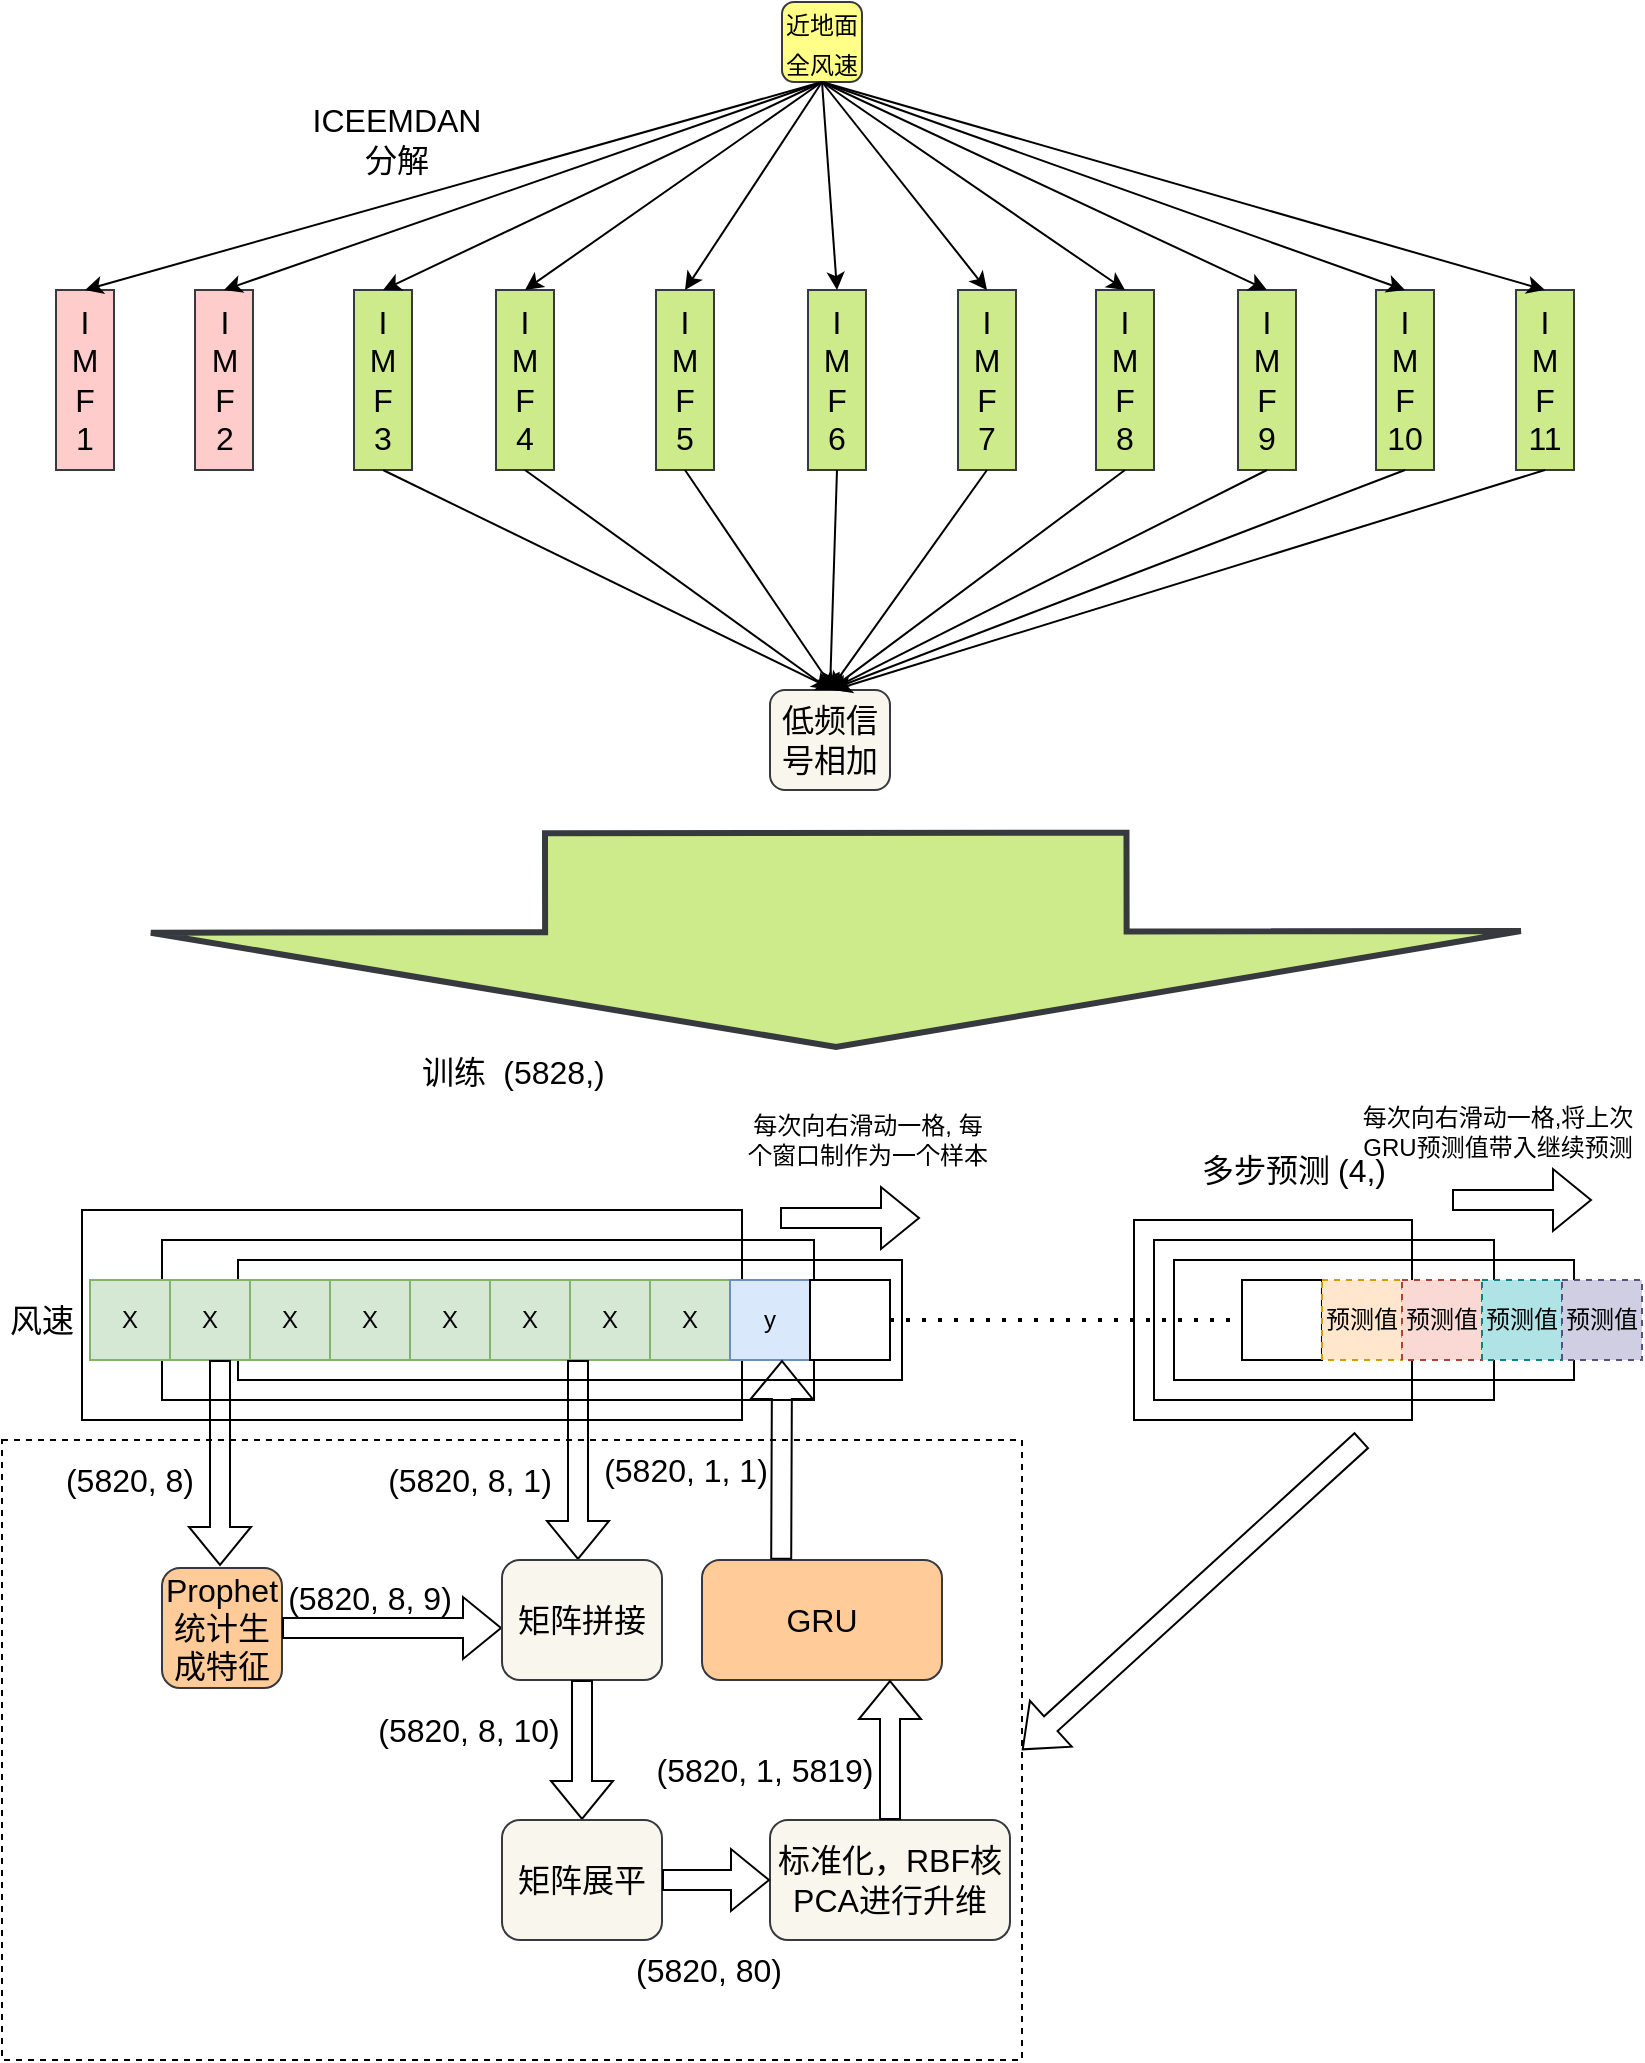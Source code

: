 <mxfile version="17.4.3" type="device"><diagram id="iUDGoIqAkNmz_K0qKLat" name="Page-1"><mxGraphModel dx="1038" dy="571" grid="1" gridSize="10" guides="1" tooltips="1" connect="1" arrows="1" fold="1" page="1" pageScale="1" pageWidth="827" pageHeight="1169" math="0" shadow="0"><root><mxCell id="0"/><mxCell id="1" parent="0"/><mxCell id="7vlJNOBO0MvSE6OIl3hv-212" value="" style="rounded=0;whiteSpace=wrap;html=1;fontSize=16;strokeColor=#000000;fillColor=none;dashed=1;" parent="1" vertex="1"><mxGeometry x="4" y="735" width="510" height="310" as="geometry"/></mxCell><mxCell id="7vlJNOBO0MvSE6OIl3hv-179" value="" style="rounded=0;whiteSpace=wrap;html=1;strokeColor=#000000;fillColor=none;" parent="1" vertex="1"><mxGeometry x="590" y="645" width="200" height="60" as="geometry"/></mxCell><mxCell id="7vlJNOBO0MvSE6OIl3hv-178" value="" style="rounded=0;whiteSpace=wrap;html=1;strokeColor=#000000;fillColor=none;" parent="1" vertex="1"><mxGeometry x="580" y="635" width="170" height="80" as="geometry"/></mxCell><mxCell id="7vlJNOBO0MvSE6OIl3hv-177" value="" style="rounded=0;whiteSpace=wrap;html=1;strokeColor=#000000;fillColor=none;" parent="1" vertex="1"><mxGeometry x="570" y="625" width="139" height="100" as="geometry"/></mxCell><mxCell id="7vlJNOBO0MvSE6OIl3hv-167" value="" style="rounded=0;whiteSpace=wrap;html=1;strokeColor=#000000;fillColor=none;" parent="1" vertex="1"><mxGeometry x="44" y="620" width="330" height="105" as="geometry"/></mxCell><mxCell id="7vlJNOBO0MvSE6OIl3hv-171" value="" style="rounded=0;whiteSpace=wrap;html=1;strokeColor=#000000;fillColor=none;" parent="1" vertex="1"><mxGeometry x="84" y="635" width="326" height="80" as="geometry"/></mxCell><mxCell id="7vlJNOBO0MvSE6OIl3hv-172" value="" style="rounded=0;whiteSpace=wrap;html=1;strokeColor=#000000;fillColor=none;" parent="1" vertex="1"><mxGeometry x="122" y="645" width="332" height="60" as="geometry"/></mxCell><mxCell id="7vlJNOBO0MvSE6OIl3hv-48" value="X" style="rounded=0;whiteSpace=wrap;html=1;fillColor=#d5e8d4;strokeColor=#82b366;" parent="1" vertex="1"><mxGeometry x="48" y="655" width="40" height="40" as="geometry"/></mxCell><mxCell id="7vlJNOBO0MvSE6OIl3hv-51" value="X" style="rounded=0;whiteSpace=wrap;html=1;fillColor=#d5e8d4;strokeColor=#82b366;" parent="1" vertex="1"><mxGeometry x="88" y="655" width="40" height="40" as="geometry"/></mxCell><mxCell id="7vlJNOBO0MvSE6OIl3hv-52" value="X" style="rounded=0;whiteSpace=wrap;html=1;fillColor=#d5e8d4;strokeColor=#82b366;" parent="1" vertex="1"><mxGeometry x="128" y="655" width="40" height="40" as="geometry"/></mxCell><mxCell id="7vlJNOBO0MvSE6OIl3hv-53" value="X" style="rounded=0;whiteSpace=wrap;html=1;fillColor=#d5e8d4;strokeColor=#82b366;" parent="1" vertex="1"><mxGeometry x="168" y="655" width="40" height="40" as="geometry"/></mxCell><mxCell id="7vlJNOBO0MvSE6OIl3hv-54" value="X" style="rounded=0;whiteSpace=wrap;html=1;fillColor=#d5e8d4;strokeColor=#82b366;" parent="1" vertex="1"><mxGeometry x="208" y="655" width="40" height="40" as="geometry"/></mxCell><mxCell id="7vlJNOBO0MvSE6OIl3hv-55" value="X" style="rounded=0;whiteSpace=wrap;html=1;fillColor=#d5e8d4;strokeColor=#82b366;" parent="1" vertex="1"><mxGeometry x="248" y="655" width="40" height="40" as="geometry"/></mxCell><mxCell id="7vlJNOBO0MvSE6OIl3hv-56" value="X" style="rounded=0;whiteSpace=wrap;html=1;fillColor=#d5e8d4;strokeColor=#82b366;" parent="1" vertex="1"><mxGeometry x="288" y="655" width="40" height="40" as="geometry"/></mxCell><mxCell id="7vlJNOBO0MvSE6OIl3hv-57" value="X" style="rounded=0;whiteSpace=wrap;html=1;fillColor=#d5e8d4;strokeColor=#82b366;" parent="1" vertex="1"><mxGeometry x="328" y="655" width="40" height="40" as="geometry"/></mxCell><mxCell id="7vlJNOBO0MvSE6OIl3hv-58" value="y" style="rounded=0;whiteSpace=wrap;html=1;fillColor=#dae8fc;strokeColor=#6c8ebf;" parent="1" vertex="1"><mxGeometry x="368" y="655" width="40" height="40" as="geometry"/></mxCell><mxCell id="7vlJNOBO0MvSE6OIl3hv-59" value="" style="rounded=0;whiteSpace=wrap;html=1;" parent="1" vertex="1"><mxGeometry x="408" y="655" width="40" height="40" as="geometry"/></mxCell><mxCell id="7vlJNOBO0MvSE6OIl3hv-65" value="" style="rounded=0;whiteSpace=wrap;html=1;" parent="1" vertex="1"><mxGeometry x="624" y="655" width="40" height="40" as="geometry"/></mxCell><mxCell id="7vlJNOBO0MvSE6OIl3hv-66" value="预测值" style="rounded=0;whiteSpace=wrap;html=1;dashed=1;fillColor=#ffe6cc;strokeColor=#d79b00;" parent="1" vertex="1"><mxGeometry x="664" y="655" width="40" height="40" as="geometry"/></mxCell><mxCell id="7vlJNOBO0MvSE6OIl3hv-67" value="&lt;span&gt;预测值&lt;/span&gt;" style="rounded=0;whiteSpace=wrap;html=1;dashed=1;fillColor=#fad9d5;strokeColor=#ae4132;" parent="1" vertex="1"><mxGeometry x="704" y="655" width="40" height="40" as="geometry"/></mxCell><mxCell id="7vlJNOBO0MvSE6OIl3hv-68" value="&lt;span&gt;预测值&lt;/span&gt;" style="rounded=0;whiteSpace=wrap;html=1;dashed=1;fillColor=#b0e3e6;strokeColor=#0e8088;" parent="1" vertex="1"><mxGeometry x="744" y="655" width="40" height="40" as="geometry"/></mxCell><mxCell id="7vlJNOBO0MvSE6OIl3hv-69" value="&lt;span&gt;预测值&lt;/span&gt;" style="rounded=0;whiteSpace=wrap;html=1;dashed=1;fillColor=#d0cee2;strokeColor=#56517e;" parent="1" vertex="1"><mxGeometry x="784" y="655" width="40" height="40" as="geometry"/></mxCell><mxCell id="7vlJNOBO0MvSE6OIl3hv-70" value="" style="endArrow=none;dashed=1;html=1;dashPattern=1 3;strokeWidth=2;rounded=0;exitX=1;exitY=0.5;exitDx=0;exitDy=0;entryX=0;entryY=0.5;entryDx=0;entryDy=0;" parent="1" source="7vlJNOBO0MvSE6OIl3hv-59" target="7vlJNOBO0MvSE6OIl3hv-65" edge="1"><mxGeometry width="50" height="50" relative="1" as="geometry"><mxPoint x="358" y="905" as="sourcePoint"/><mxPoint x="408" y="855" as="targetPoint"/></mxGeometry></mxCell><mxCell id="7vlJNOBO0MvSE6OIl3hv-173" value="" style="shape=flexArrow;endArrow=classic;html=1;rounded=0;" parent="1" edge="1"><mxGeometry width="50" height="50" relative="1" as="geometry"><mxPoint x="393" y="624" as="sourcePoint"/><mxPoint x="463" y="624" as="targetPoint"/></mxGeometry></mxCell><mxCell id="7vlJNOBO0MvSE6OIl3hv-174" value="每次向右滑动一格, 每个窗口制作为一个样本" style="text;html=1;strokeColor=none;fillColor=none;align=center;verticalAlign=middle;whiteSpace=wrap;rounded=0;" parent="1" vertex="1"><mxGeometry x="374" y="570" width="126" height="30" as="geometry"/></mxCell><mxCell id="7vlJNOBO0MvSE6OIl3hv-175" value="&lt;font style=&quot;font-size: 16px&quot;&gt;训练&lt;/font&gt;" style="text;html=1;strokeColor=none;fillColor=none;align=center;verticalAlign=middle;whiteSpace=wrap;rounded=0;dashed=1;" parent="1" vertex="1"><mxGeometry x="184.5" y="536" width="90" height="30" as="geometry"/></mxCell><mxCell id="7vlJNOBO0MvSE6OIl3hv-176" value="&lt;font style=&quot;font-size: 16px&quot;&gt;多步预测&lt;/font&gt;" style="text;html=1;strokeColor=none;fillColor=none;align=center;verticalAlign=middle;whiteSpace=wrap;rounded=0;dashed=1;" parent="1" vertex="1"><mxGeometry x="591" y="585" width="90" height="30" as="geometry"/></mxCell><mxCell id="7vlJNOBO0MvSE6OIl3hv-185" value="(5820, 1, 1)" style="text;html=1;strokeColor=none;fillColor=none;align=center;verticalAlign=middle;whiteSpace=wrap;rounded=0;dashed=1;fontSize=16;" parent="1" vertex="1"><mxGeometry x="302.5" y="735" width="86" height="30" as="geometry"/></mxCell><mxCell id="7vlJNOBO0MvSE6OIl3hv-187" value="Prophet&lt;br&gt;统计生成特征" style="rounded=1;whiteSpace=wrap;html=1;fontSize=16;strokeColor=#36393d;fillColor=#ffcc99;" parent="1" vertex="1"><mxGeometry x="84" y="799" width="60" height="60" as="geometry"/></mxCell><mxCell id="7vlJNOBO0MvSE6OIl3hv-189" value="" style="shape=flexArrow;endArrow=classic;html=1;rounded=0;fontSize=16;exitX=0.75;exitY=1;exitDx=0;exitDy=0;entryX=0.5;entryY=0;entryDx=0;entryDy=0;" parent="1" edge="1"><mxGeometry width="50" height="50" relative="1" as="geometry"><mxPoint x="113" y="695" as="sourcePoint"/><mxPoint x="113" y="798" as="targetPoint"/></mxGeometry></mxCell><mxCell id="7vlJNOBO0MvSE6OIl3hv-190" value="(5820, 8)" style="text;html=1;strokeColor=none;fillColor=none;align=center;verticalAlign=middle;whiteSpace=wrap;rounded=0;fontSize=16;" parent="1" vertex="1"><mxGeometry x="28" y="740" width="80" height="30" as="geometry"/></mxCell><mxCell id="7vlJNOBO0MvSE6OIl3hv-192" value="(5828,)" style="text;html=1;strokeColor=none;fillColor=none;align=center;verticalAlign=middle;whiteSpace=wrap;rounded=0;fontSize=16;" parent="1" vertex="1"><mxGeometry x="249.5" y="536" width="60" height="30" as="geometry"/></mxCell><mxCell id="7vlJNOBO0MvSE6OIl3hv-193" value="(4,)" style="text;html=1;strokeColor=none;fillColor=none;align=center;verticalAlign=middle;whiteSpace=wrap;rounded=0;fontSize=16;" parent="1" vertex="1"><mxGeometry x="654" y="585" width="60" height="30" as="geometry"/></mxCell><mxCell id="7vlJNOBO0MvSE6OIl3hv-194" value="" style="shape=flexArrow;endArrow=classic;html=1;rounded=0;fontSize=16;" parent="1" edge="1"><mxGeometry width="50" height="50" relative="1" as="geometry"><mxPoint x="292" y="695" as="sourcePoint"/><mxPoint x="292" y="795" as="targetPoint"/></mxGeometry></mxCell><mxCell id="7vlJNOBO0MvSE6OIl3hv-195" value="(5820, 8, 9)" style="text;html=1;strokeColor=none;fillColor=none;align=center;verticalAlign=middle;whiteSpace=wrap;rounded=0;fontSize=16;" parent="1" vertex="1"><mxGeometry x="145" y="799" width="86" height="30" as="geometry"/></mxCell><mxCell id="7vlJNOBO0MvSE6OIl3hv-196" value="" style="shape=flexArrow;endArrow=classic;html=1;rounded=0;fontSize=16;exitX=1;exitY=0.5;exitDx=0;exitDy=0;" parent="1" source="7vlJNOBO0MvSE6OIl3hv-187" edge="1"><mxGeometry width="50" height="50" relative="1" as="geometry"><mxPoint x="434" y="745" as="sourcePoint"/><mxPoint x="254" y="829" as="targetPoint"/></mxGeometry></mxCell><mxCell id="7vlJNOBO0MvSE6OIl3hv-197" value="(5820, 8, 1)" style="text;html=1;strokeColor=none;fillColor=none;align=center;verticalAlign=middle;whiteSpace=wrap;rounded=0;fontSize=16;" parent="1" vertex="1"><mxGeometry x="192.5" y="740" width="90" height="30" as="geometry"/></mxCell><mxCell id="7vlJNOBO0MvSE6OIl3hv-198" value="矩阵拼接" style="rounded=1;whiteSpace=wrap;html=1;fontSize=16;strokeColor=#36393d;fillColor=#f9f7ed;" parent="1" vertex="1"><mxGeometry x="254" y="795" width="80" height="60" as="geometry"/></mxCell><mxCell id="7vlJNOBO0MvSE6OIl3hv-199" value="" style="shape=flexArrow;endArrow=classic;html=1;rounded=0;fontSize=16;exitX=0.5;exitY=1;exitDx=0;exitDy=0;" parent="1" source="7vlJNOBO0MvSE6OIl3hv-198" edge="1"><mxGeometry width="50" height="50" relative="1" as="geometry"><mxPoint x="434" y="735" as="sourcePoint"/><mxPoint x="294" y="925" as="targetPoint"/></mxGeometry></mxCell><mxCell id="7vlJNOBO0MvSE6OIl3hv-200" value="(5820, 8, 10)" style="text;html=1;strokeColor=none;fillColor=none;align=center;verticalAlign=middle;whiteSpace=wrap;rounded=0;fontSize=16;" parent="1" vertex="1"><mxGeometry x="187" y="865" width="101" height="30" as="geometry"/></mxCell><mxCell id="7vlJNOBO0MvSE6OIl3hv-201" value="矩阵展平" style="rounded=1;whiteSpace=wrap;html=1;fontSize=16;strokeColor=#36393d;fillColor=#f9f7ed;" parent="1" vertex="1"><mxGeometry x="254" y="925" width="80" height="60" as="geometry"/></mxCell><mxCell id="7vlJNOBO0MvSE6OIl3hv-202" value="(5820, 80)" style="text;html=1;strokeColor=none;fillColor=none;align=center;verticalAlign=middle;whiteSpace=wrap;rounded=0;fontSize=16;" parent="1" vertex="1"><mxGeometry x="307" y="985" width="101" height="30" as="geometry"/></mxCell><mxCell id="7vlJNOBO0MvSE6OIl3hv-204" value="标准化，RBF核PCA进行升维" style="rounded=1;whiteSpace=wrap;html=1;fontSize=16;strokeColor=#36393d;fillColor=#f9f7ed;" parent="1" vertex="1"><mxGeometry x="388" y="925" width="120" height="60" as="geometry"/></mxCell><mxCell id="7vlJNOBO0MvSE6OIl3hv-206" value="" style="shape=flexArrow;endArrow=classic;html=1;rounded=0;fontSize=16;exitX=1;exitY=0.5;exitDx=0;exitDy=0;entryX=0;entryY=0.5;entryDx=0;entryDy=0;" parent="1" source="7vlJNOBO0MvSE6OIl3hv-201" target="7vlJNOBO0MvSE6OIl3hv-204" edge="1"><mxGeometry width="50" height="50" relative="1" as="geometry"><mxPoint x="434" y="1015" as="sourcePoint"/><mxPoint x="404" y="955" as="targetPoint"/></mxGeometry></mxCell><mxCell id="7vlJNOBO0MvSE6OIl3hv-207" value="GRU" style="rounded=1;whiteSpace=wrap;html=1;fontSize=16;strokeColor=#36393d;fillColor=#ffcc99;" parent="1" vertex="1"><mxGeometry x="354" y="795" width="120" height="60" as="geometry"/></mxCell><mxCell id="7vlJNOBO0MvSE6OIl3hv-208" value="" style="shape=flexArrow;endArrow=classic;html=1;rounded=0;fontSize=16;exitX=0.33;exitY=-0.003;exitDx=0;exitDy=0;exitPerimeter=0;" parent="1" source="7vlJNOBO0MvSE6OIl3hv-207" edge="1"><mxGeometry width="50" height="50" relative="1" as="geometry"><mxPoint x="344" y="745" as="sourcePoint"/><mxPoint x="394" y="695" as="targetPoint"/></mxGeometry></mxCell><mxCell id="7vlJNOBO0MvSE6OIl3hv-209" value="" style="shape=flexArrow;endArrow=classic;html=1;rounded=0;fontSize=16;" parent="1" source="7vlJNOBO0MvSE6OIl3hv-204" edge="1"><mxGeometry width="50" height="50" relative="1" as="geometry"><mxPoint x="434" y="815" as="sourcePoint"/><mxPoint x="448" y="855" as="targetPoint"/></mxGeometry></mxCell><mxCell id="7vlJNOBO0MvSE6OIl3hv-210" value="(5820, 1, 5819)" style="text;html=1;strokeColor=none;fillColor=none;align=center;verticalAlign=middle;whiteSpace=wrap;rounded=0;fontSize=16;" parent="1" vertex="1"><mxGeometry x="327" y="885" width="117" height="30" as="geometry"/></mxCell><mxCell id="7vlJNOBO0MvSE6OIl3hv-213" value="" style="shape=flexArrow;endArrow=classic;html=1;rounded=0;fontSize=16;entryX=1;entryY=0.5;entryDx=0;entryDy=0;" parent="1" target="7vlJNOBO0MvSE6OIl3hv-212" edge="1"><mxGeometry width="50" height="50" relative="1" as="geometry"><mxPoint x="684" y="735" as="sourcePoint"/><mxPoint x="484" y="775" as="targetPoint"/></mxGeometry></mxCell><mxCell id="7vlJNOBO0MvSE6OIl3hv-214" value="风速" style="text;html=1;strokeColor=none;fillColor=none;align=center;verticalAlign=middle;whiteSpace=wrap;rounded=0;dashed=1;fontSize=16;" parent="1" vertex="1"><mxGeometry x="4" y="660" width="40" height="30" as="geometry"/></mxCell><mxCell id="d7bndrFrrgrhlKb-kJj9-1" value="&lt;span style=&quot;font-size: 12px&quot;&gt;近地面全&lt;/span&gt;&lt;span style=&quot;font-size: 12px&quot;&gt;风速&lt;/span&gt;" style="rounded=1;whiteSpace=wrap;html=1;fontSize=16;strokeColor=#36393d;fillColor=#ffff88;" parent="1" vertex="1"><mxGeometry x="394" y="16" width="40" height="40" as="geometry"/></mxCell><mxCell id="d7bndrFrrgrhlKb-kJj9-2" value="I&lt;br&gt;M&lt;br&gt;F&lt;br&gt;1" style="rounded=0;whiteSpace=wrap;html=1;fontSize=16;strokeColor=#36393d;fillColor=#ffcccc;" parent="1" vertex="1"><mxGeometry x="31" y="160" width="29" height="90" as="geometry"/></mxCell><mxCell id="d7bndrFrrgrhlKb-kJj9-3" value="I&lt;br&gt;M&lt;br&gt;F&lt;br&gt;11" style="rounded=0;whiteSpace=wrap;html=1;fontSize=16;strokeColor=#36393d;fillColor=#cdeb8b;" parent="1" vertex="1"><mxGeometry x="761" y="160" width="29" height="90" as="geometry"/></mxCell><mxCell id="d7bndrFrrgrhlKb-kJj9-5" value="" style="endArrow=classic;html=1;rounded=0;fontSize=16;exitX=0.5;exitY=1;exitDx=0;exitDy=0;entryX=0.5;entryY=0;entryDx=0;entryDy=0;" parent="1" source="d7bndrFrrgrhlKb-kJj9-1" target="d7bndrFrrgrhlKb-kJj9-2" edge="1"><mxGeometry width="50" height="50" relative="1" as="geometry"><mxPoint x="39" y="60" as="sourcePoint"/><mxPoint x="46.5" y="100" as="targetPoint"/></mxGeometry></mxCell><mxCell id="d7bndrFrrgrhlKb-kJj9-6" value="" style="endArrow=classic;html=1;rounded=0;fontSize=16;exitX=0.5;exitY=1;exitDx=0;exitDy=0;entryX=0.5;entryY=0;entryDx=0;entryDy=0;" parent="1" source="d7bndrFrrgrhlKb-kJj9-1" target="d7bndrFrrgrhlKb-kJj9-3" edge="1"><mxGeometry width="50" height="50" relative="1" as="geometry"><mxPoint x="119.5" y="60" as="sourcePoint"/><mxPoint x="108" y="100" as="targetPoint"/></mxGeometry></mxCell><mxCell id="d7bndrFrrgrhlKb-kJj9-10" value="低频信号相加" style="rounded=1;whiteSpace=wrap;html=1;fontSize=16;strokeColor=#36393d;fillColor=#f9f7ed;" parent="1" vertex="1"><mxGeometry x="388" y="360" width="60" height="50" as="geometry"/></mxCell><mxCell id="d7bndrFrrgrhlKb-kJj9-11" value="ICEEMDAN分解" style="text;html=1;strokeColor=none;fillColor=none;align=center;verticalAlign=middle;whiteSpace=wrap;rounded=0;fontSize=16;" parent="1" vertex="1"><mxGeometry x="172" y="70" width="59" height="30" as="geometry"/></mxCell><mxCell id="d7bndrFrrgrhlKb-kJj9-12" value="" style="shape=flexArrow;endArrow=classic;html=1;rounded=0;fontSize=16;endWidth=391.25;endSize=18.188;strokeWidth=3;width=288.75;fillColor=#cdeb8b;strokeColor=#36393d;" parent="1" edge="1"><mxGeometry width="50" height="50" relative="1" as="geometry"><mxPoint x="420.87" y="430" as="sourcePoint"/><mxPoint x="421" y="540" as="targetPoint"/><Array as="points"/></mxGeometry></mxCell><mxCell id="d7bndrFrrgrhlKb-kJj9-13" value="I&lt;br&gt;M&lt;br&gt;F&lt;br&gt;2" style="rounded=0;whiteSpace=wrap;html=1;fontSize=16;strokeColor=#36393d;fillColor=#ffcccc;" parent="1" vertex="1"><mxGeometry x="100.5" y="160" width="29" height="90" as="geometry"/></mxCell><mxCell id="d7bndrFrrgrhlKb-kJj9-14" value="I&lt;br&gt;M&lt;br&gt;F&lt;br&gt;3" style="rounded=0;whiteSpace=wrap;html=1;fontSize=16;strokeColor=#36393d;fillColor=#cdeb8b;" parent="1" vertex="1"><mxGeometry x="180" y="160" width="29" height="90" as="geometry"/></mxCell><mxCell id="d7bndrFrrgrhlKb-kJj9-15" value="I&lt;br&gt;M&lt;br&gt;F&lt;br&gt;4" style="rounded=0;whiteSpace=wrap;html=1;fontSize=16;strokeColor=#36393d;fillColor=#cdeb8b;" parent="1" vertex="1"><mxGeometry x="251" y="160" width="29" height="90" as="geometry"/></mxCell><mxCell id="d7bndrFrrgrhlKb-kJj9-16" value="I&lt;br&gt;M&lt;br&gt;F&lt;br&gt;5" style="rounded=0;whiteSpace=wrap;html=1;fontSize=16;strokeColor=#36393d;fillColor=#cdeb8b;" parent="1" vertex="1"><mxGeometry x="331" y="160" width="29" height="90" as="geometry"/></mxCell><mxCell id="d7bndrFrrgrhlKb-kJj9-17" value="I&lt;br&gt;M&lt;br&gt;F&lt;br&gt;6" style="rounded=0;whiteSpace=wrap;html=1;fontSize=16;strokeColor=#36393d;fillColor=#cdeb8b;" parent="1" vertex="1"><mxGeometry x="407" y="160" width="29" height="90" as="geometry"/></mxCell><mxCell id="d7bndrFrrgrhlKb-kJj9-18" value="I&lt;br&gt;M&lt;br&gt;F&lt;br&gt;7" style="rounded=0;whiteSpace=wrap;html=1;fontSize=16;strokeColor=#36393d;fillColor=#cdeb8b;" parent="1" vertex="1"><mxGeometry x="482" y="160" width="29" height="90" as="geometry"/></mxCell><mxCell id="d7bndrFrrgrhlKb-kJj9-19" value="I&lt;br&gt;M&lt;br&gt;F&lt;br&gt;8" style="rounded=0;whiteSpace=wrap;html=1;fontSize=16;strokeColor=#36393d;fillColor=#cdeb8b;" parent="1" vertex="1"><mxGeometry x="551" y="160" width="29" height="90" as="geometry"/></mxCell><mxCell id="d7bndrFrrgrhlKb-kJj9-20" value="I&lt;br&gt;M&lt;br&gt;F&lt;br&gt;9" style="rounded=0;whiteSpace=wrap;html=1;fontSize=16;strokeColor=#36393d;fillColor=#cdeb8b;" parent="1" vertex="1"><mxGeometry x="622" y="160" width="29" height="90" as="geometry"/></mxCell><mxCell id="d7bndrFrrgrhlKb-kJj9-21" value="I&lt;br&gt;M&lt;br&gt;F&lt;br&gt;10" style="rounded=0;whiteSpace=wrap;html=1;fontSize=16;strokeColor=#36393d;fillColor=#cdeb8b;" parent="1" vertex="1"><mxGeometry x="691" y="160" width="29" height="90" as="geometry"/></mxCell><mxCell id="d7bndrFrrgrhlKb-kJj9-25" value="" style="endArrow=classic;html=1;rounded=0;fontSize=16;entryX=0.5;entryY=0;entryDx=0;entryDy=0;exitX=0.5;exitY=1;exitDx=0;exitDy=0;" parent="1" source="d7bndrFrrgrhlKb-kJj9-1" target="d7bndrFrrgrhlKb-kJj9-13" edge="1"><mxGeometry width="50" height="50" relative="1" as="geometry"><mxPoint x="410" y="60" as="sourcePoint"/><mxPoint x="74.25" y="124" as="targetPoint"/></mxGeometry></mxCell><mxCell id="d7bndrFrrgrhlKb-kJj9-26" value="" style="endArrow=classic;html=1;rounded=0;fontSize=16;entryX=0.5;entryY=0;entryDx=0;entryDy=0;exitX=0.5;exitY=1;exitDx=0;exitDy=0;" parent="1" source="d7bndrFrrgrhlKb-kJj9-1" target="d7bndrFrrgrhlKb-kJj9-14" edge="1"><mxGeometry width="50" height="50" relative="1" as="geometry"><mxPoint x="424" y="66" as="sourcePoint"/><mxPoint x="124" y="120" as="targetPoint"/></mxGeometry></mxCell><mxCell id="d7bndrFrrgrhlKb-kJj9-27" value="" style="endArrow=classic;html=1;rounded=0;fontSize=16;entryX=0.5;entryY=0;entryDx=0;entryDy=0;exitX=0.5;exitY=1;exitDx=0;exitDy=0;" parent="1" source="d7bndrFrrgrhlKb-kJj9-1" target="d7bndrFrrgrhlKb-kJj9-15" edge="1"><mxGeometry width="50" height="50" relative="1" as="geometry"><mxPoint x="424" y="66" as="sourcePoint"/><mxPoint x="203.5" y="120" as="targetPoint"/></mxGeometry></mxCell><mxCell id="d7bndrFrrgrhlKb-kJj9-28" value="" style="endArrow=classic;html=1;rounded=0;fontSize=16;entryX=0.5;entryY=0;entryDx=0;entryDy=0;exitX=0.5;exitY=1;exitDx=0;exitDy=0;" parent="1" source="d7bndrFrrgrhlKb-kJj9-1" target="d7bndrFrrgrhlKb-kJj9-16" edge="1"><mxGeometry width="50" height="50" relative="1" as="geometry"><mxPoint x="424" y="66" as="sourcePoint"/><mxPoint x="274.5" y="120" as="targetPoint"/></mxGeometry></mxCell><mxCell id="d7bndrFrrgrhlKb-kJj9-29" value="" style="endArrow=classic;html=1;rounded=0;fontSize=16;entryX=0.5;entryY=0;entryDx=0;entryDy=0;exitX=0.5;exitY=1;exitDx=0;exitDy=0;" parent="1" source="d7bndrFrrgrhlKb-kJj9-1" target="d7bndrFrrgrhlKb-kJj9-17" edge="1"><mxGeometry width="50" height="50" relative="1" as="geometry"><mxPoint x="424" y="66" as="sourcePoint"/><mxPoint x="354.5" y="120" as="targetPoint"/></mxGeometry></mxCell><mxCell id="d7bndrFrrgrhlKb-kJj9-30" value="" style="endArrow=classic;html=1;rounded=0;fontSize=16;entryX=0.5;entryY=0;entryDx=0;entryDy=0;exitX=0.5;exitY=1;exitDx=0;exitDy=0;" parent="1" source="d7bndrFrrgrhlKb-kJj9-1" target="d7bndrFrrgrhlKb-kJj9-18" edge="1"><mxGeometry width="50" height="50" relative="1" as="geometry"><mxPoint x="410" y="60" as="sourcePoint"/><mxPoint x="430.5" y="120" as="targetPoint"/></mxGeometry></mxCell><mxCell id="d7bndrFrrgrhlKb-kJj9-31" value="" style="endArrow=classic;html=1;rounded=0;fontSize=16;entryX=0.5;entryY=0;entryDx=0;entryDy=0;exitX=0.5;exitY=1;exitDx=0;exitDy=0;" parent="1" source="d7bndrFrrgrhlKb-kJj9-1" target="d7bndrFrrgrhlKb-kJj9-19" edge="1"><mxGeometry width="50" height="50" relative="1" as="geometry"><mxPoint x="424" y="66" as="sourcePoint"/><mxPoint x="505.5" y="120" as="targetPoint"/></mxGeometry></mxCell><mxCell id="d7bndrFrrgrhlKb-kJj9-32" value="" style="endArrow=classic;html=1;rounded=0;fontSize=16;entryX=0.5;entryY=0;entryDx=0;entryDy=0;exitX=0.5;exitY=1;exitDx=0;exitDy=0;" parent="1" source="d7bndrFrrgrhlKb-kJj9-1" target="d7bndrFrrgrhlKb-kJj9-20" edge="1"><mxGeometry width="50" height="50" relative="1" as="geometry"><mxPoint x="424" y="66" as="sourcePoint"/><mxPoint x="574.5" y="120" as="targetPoint"/></mxGeometry></mxCell><mxCell id="d7bndrFrrgrhlKb-kJj9-33" value="" style="endArrow=classic;html=1;rounded=0;fontSize=16;entryX=0.5;entryY=0;entryDx=0;entryDy=0;exitX=0.5;exitY=1;exitDx=0;exitDy=0;" parent="1" source="d7bndrFrrgrhlKb-kJj9-1" target="d7bndrFrrgrhlKb-kJj9-21" edge="1"><mxGeometry width="50" height="50" relative="1" as="geometry"><mxPoint x="410" y="60" as="sourcePoint"/><mxPoint x="645.5" y="120" as="targetPoint"/></mxGeometry></mxCell><mxCell id="d7bndrFrrgrhlKb-kJj9-34" value="" style="endArrow=classic;html=1;rounded=0;exitX=0.5;exitY=1;exitDx=0;exitDy=0;entryX=0.5;entryY=0;entryDx=0;entryDy=0;" parent="1" source="d7bndrFrrgrhlKb-kJj9-15" target="d7bndrFrrgrhlKb-kJj9-10" edge="1"><mxGeometry width="50" height="50" relative="1" as="geometry"><mxPoint x="300" y="380" as="sourcePoint"/><mxPoint x="350" y="330" as="targetPoint"/></mxGeometry></mxCell><mxCell id="d7bndrFrrgrhlKb-kJj9-35" value="" style="endArrow=classic;html=1;rounded=0;exitX=0.5;exitY=1;exitDx=0;exitDy=0;" parent="1" source="d7bndrFrrgrhlKb-kJj9-16" edge="1"><mxGeometry width="50" height="50" relative="1" as="geometry"><mxPoint x="275.5" y="260" as="sourcePoint"/><mxPoint x="420" y="360" as="targetPoint"/></mxGeometry></mxCell><mxCell id="d7bndrFrrgrhlKb-kJj9-37" value="" style="endArrow=classic;html=1;rounded=0;exitX=0.5;exitY=1;exitDx=0;exitDy=0;entryX=0.5;entryY=0;entryDx=0;entryDy=0;" parent="1" source="d7bndrFrrgrhlKb-kJj9-17" target="d7bndrFrrgrhlKb-kJj9-10" edge="1"><mxGeometry width="50" height="50" relative="1" as="geometry"><mxPoint x="355.5" y="260" as="sourcePoint"/><mxPoint x="430" y="370" as="targetPoint"/></mxGeometry></mxCell><mxCell id="d7bndrFrrgrhlKb-kJj9-38" value="" style="endArrow=classic;html=1;rounded=0;exitX=0.5;exitY=1;exitDx=0;exitDy=0;entryX=0.5;entryY=0;entryDx=0;entryDy=0;" parent="1" source="d7bndrFrrgrhlKb-kJj9-18" target="d7bndrFrrgrhlKb-kJj9-10" edge="1"><mxGeometry width="50" height="50" relative="1" as="geometry"><mxPoint x="431.5" y="260" as="sourcePoint"/><mxPoint x="428.0" y="370" as="targetPoint"/></mxGeometry></mxCell><mxCell id="d7bndrFrrgrhlKb-kJj9-39" value="" style="endArrow=classic;html=1;rounded=0;exitX=0.5;exitY=1;exitDx=0;exitDy=0;entryX=0.5;entryY=0;entryDx=0;entryDy=0;" parent="1" source="d7bndrFrrgrhlKb-kJj9-19" target="d7bndrFrrgrhlKb-kJj9-10" edge="1"><mxGeometry width="50" height="50" relative="1" as="geometry"><mxPoint x="506.5" y="260" as="sourcePoint"/><mxPoint x="428.0" y="370" as="targetPoint"/></mxGeometry></mxCell><mxCell id="d7bndrFrrgrhlKb-kJj9-40" value="" style="endArrow=classic;html=1;rounded=0;exitX=0.5;exitY=1;exitDx=0;exitDy=0;entryX=0.5;entryY=0;entryDx=0;entryDy=0;" parent="1" source="d7bndrFrrgrhlKb-kJj9-20" target="d7bndrFrrgrhlKb-kJj9-10" edge="1"><mxGeometry width="50" height="50" relative="1" as="geometry"><mxPoint x="575.5" y="260" as="sourcePoint"/><mxPoint x="428.0" y="370" as="targetPoint"/></mxGeometry></mxCell><mxCell id="d7bndrFrrgrhlKb-kJj9-41" value="" style="endArrow=classic;html=1;rounded=0;exitX=0.5;exitY=1;exitDx=0;exitDy=0;entryX=0.5;entryY=0;entryDx=0;entryDy=0;" parent="1" source="d7bndrFrrgrhlKb-kJj9-21" target="d7bndrFrrgrhlKb-kJj9-10" edge="1"><mxGeometry width="50" height="50" relative="1" as="geometry"><mxPoint x="646.5" y="260" as="sourcePoint"/><mxPoint x="428.0" y="370" as="targetPoint"/></mxGeometry></mxCell><mxCell id="d7bndrFrrgrhlKb-kJj9-42" value="" style="endArrow=classic;html=1;rounded=0;exitX=0.5;exitY=1;exitDx=0;exitDy=0;" parent="1" source="d7bndrFrrgrhlKb-kJj9-3" edge="1"><mxGeometry width="50" height="50" relative="1" as="geometry"><mxPoint x="715.5" y="260" as="sourcePoint"/><mxPoint x="420" y="360" as="targetPoint"/></mxGeometry></mxCell><mxCell id="MxxJivqguXBFQEJE91Xs-1" value="" style="shape=flexArrow;endArrow=classic;html=1;rounded=0;" parent="1" edge="1"><mxGeometry width="50" height="50" relative="1" as="geometry"><mxPoint x="729" y="615" as="sourcePoint"/><mxPoint x="799" y="615" as="targetPoint"/></mxGeometry></mxCell><mxCell id="MxxJivqguXBFQEJE91Xs-2" value="每次向右滑动一格,将上次GRU预测值带入继续预测" style="text;html=1;strokeColor=none;fillColor=none;align=center;verticalAlign=middle;whiteSpace=wrap;rounded=0;" parent="1" vertex="1"><mxGeometry x="680" y="566" width="144" height="30" as="geometry"/></mxCell><mxCell id="R5SM65TnLzZ5H4gcCQgo-1" value="" style="endArrow=classic;html=1;rounded=0;exitX=0.5;exitY=1;exitDx=0;exitDy=0;" parent="1" source="d7bndrFrrgrhlKb-kJj9-14" edge="1"><mxGeometry width="50" height="50" relative="1" as="geometry"><mxPoint x="275.5" y="260" as="sourcePoint"/><mxPoint x="420" y="360" as="targetPoint"/></mxGeometry></mxCell></root></mxGraphModel></diagram></mxfile>
